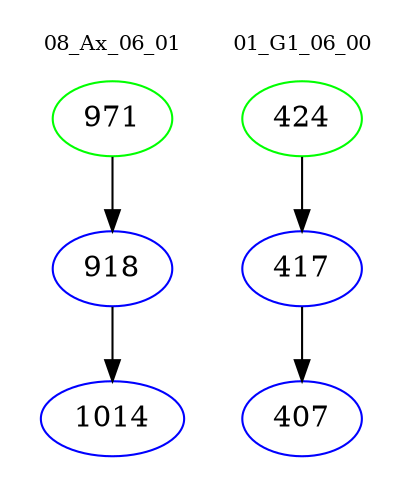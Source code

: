 digraph{
subgraph cluster_0 {
color = white
label = "08_Ax_06_01";
fontsize=10;
T0_971 [label="971", color="green"]
T0_971 -> T0_918 [color="black"]
T0_918 [label="918", color="blue"]
T0_918 -> T0_1014 [color="black"]
T0_1014 [label="1014", color="blue"]
}
subgraph cluster_1 {
color = white
label = "01_G1_06_00";
fontsize=10;
T1_424 [label="424", color="green"]
T1_424 -> T1_417 [color="black"]
T1_417 [label="417", color="blue"]
T1_417 -> T1_407 [color="black"]
T1_407 [label="407", color="blue"]
}
}
